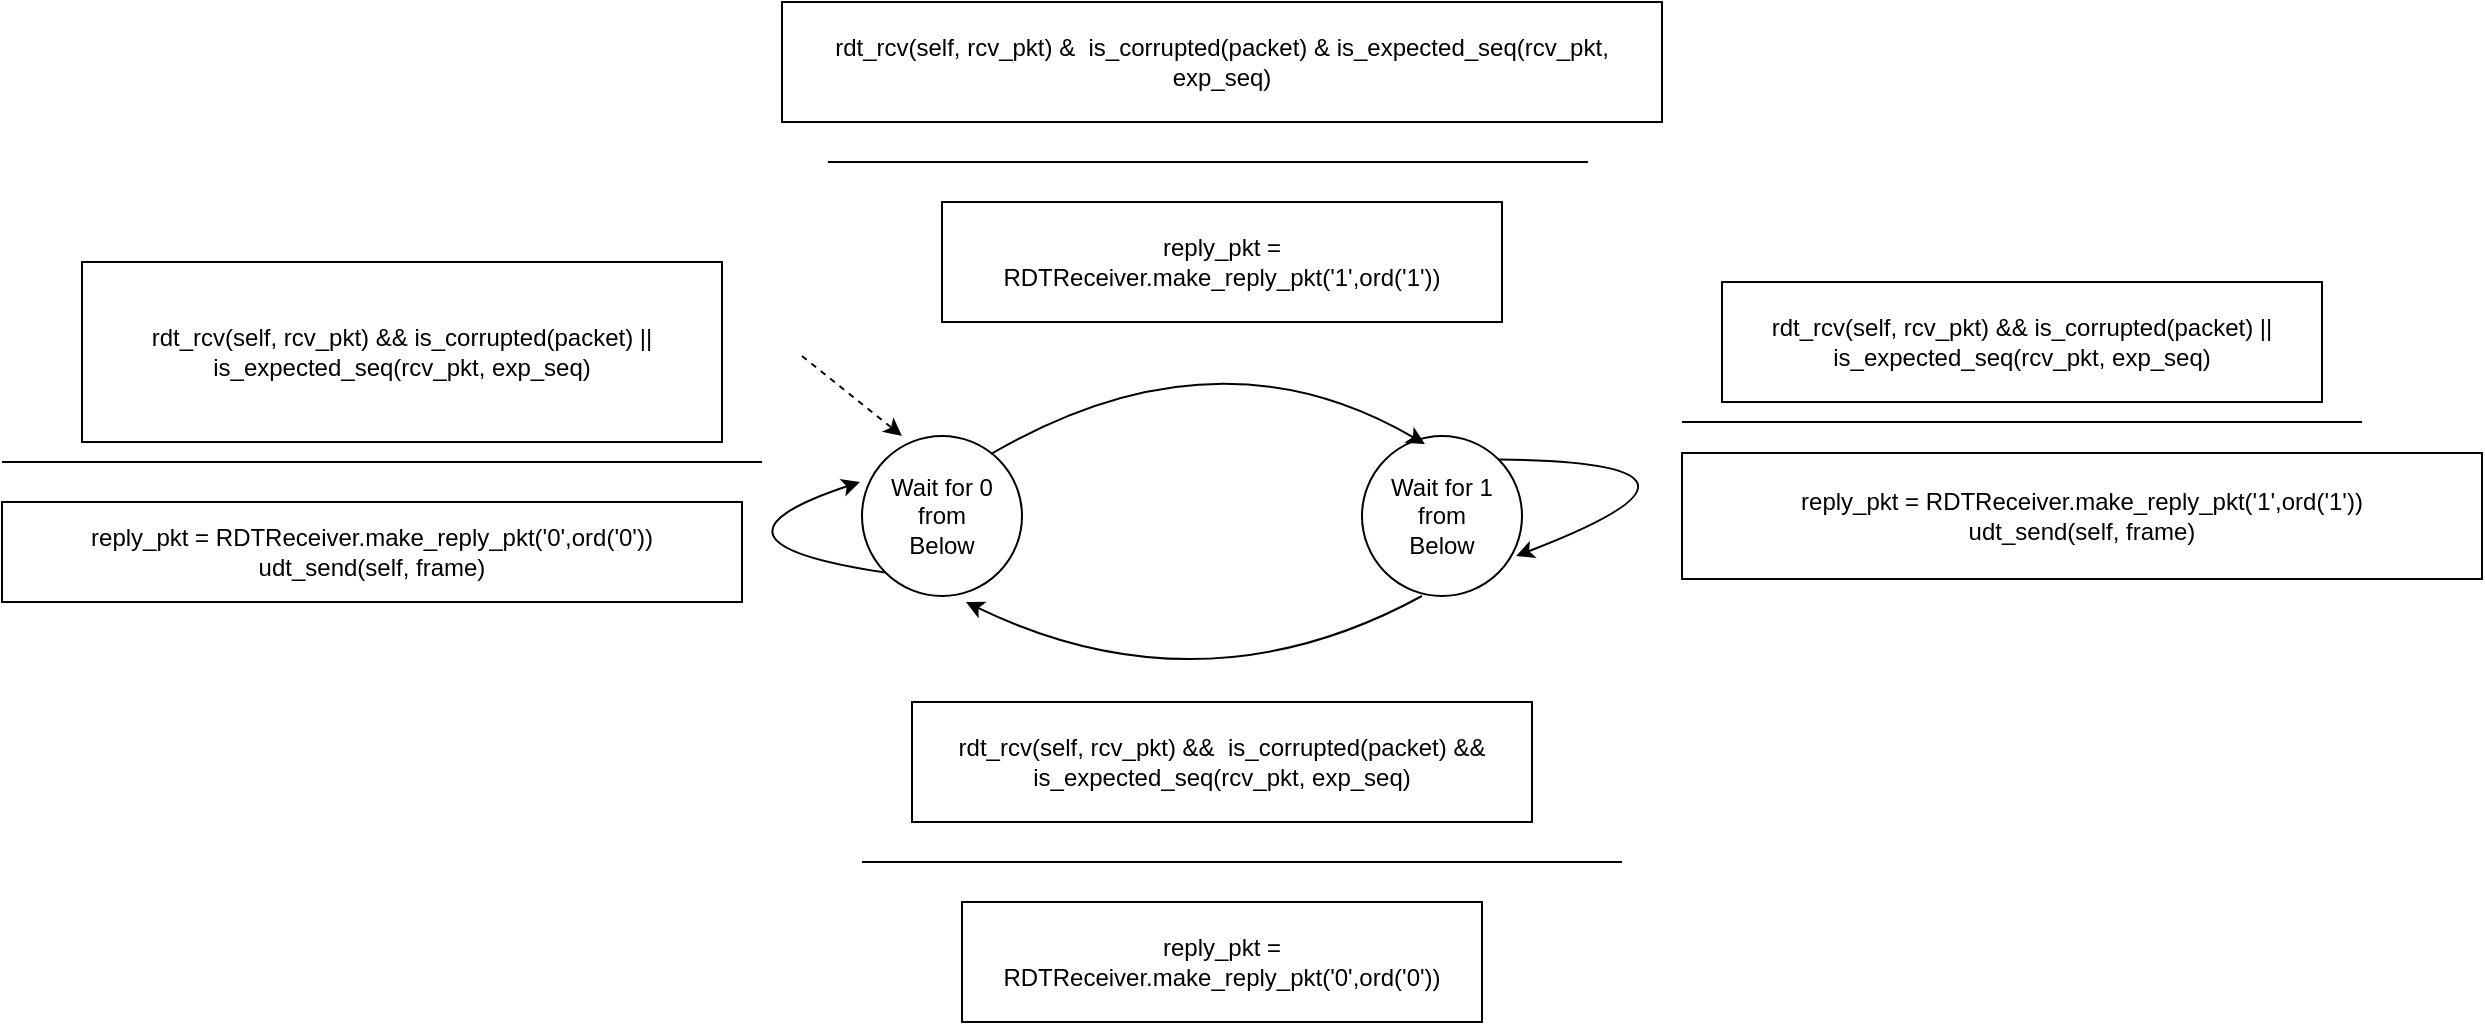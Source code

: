 <mxfile version="22.1.5" type="device">
  <diagram name="Page-1" id="P5TANpdgjcrlWcNh6cr1">
    <mxGraphModel dx="2049" dy="652" grid="1" gridSize="10" guides="1" tooltips="1" connect="1" arrows="1" fold="1" page="1" pageScale="1" pageWidth="827" pageHeight="1169" math="0" shadow="0">
      <root>
        <mxCell id="0" />
        <mxCell id="1" parent="0" />
        <mxCell id="rhCW5o9TBGKpallqe4Qa-27" value="" style="ellipse;whiteSpace=wrap;html=1;aspect=fixed;" parent="1" vertex="1">
          <mxGeometry x="250" y="217" width="80" height="80" as="geometry" />
        </mxCell>
        <mxCell id="rhCW5o9TBGKpallqe4Qa-28" value="" style="ellipse;whiteSpace=wrap;html=1;aspect=fixed;" parent="1" vertex="1">
          <mxGeometry x="500" y="217" width="80" height="80" as="geometry" />
        </mxCell>
        <mxCell id="rhCW5o9TBGKpallqe4Qa-29" value="" style="endArrow=classic;html=1;exitX=0.713;exitY=0.075;exitDx=0;exitDy=0;exitPerimeter=0;entryX=0.3;entryY=0.013;entryDx=0;entryDy=0;entryPerimeter=0;curved=1;" parent="1" edge="1">
          <mxGeometry width="50" height="50" relative="1" as="geometry">
            <mxPoint x="314.48" y="226" as="sourcePoint" />
            <mxPoint x="531.44" y="221.04" as="targetPoint" />
            <Array as="points">
              <mxPoint x="427.44" y="160" />
            </Array>
          </mxGeometry>
        </mxCell>
        <mxCell id="rhCW5o9TBGKpallqe4Qa-30" value="" style="endArrow=classic;html=1;exitX=0.375;exitY=1;exitDx=0;exitDy=0;exitPerimeter=0;entryX=0.65;entryY=1.038;entryDx=0;entryDy=0;entryPerimeter=0;curved=1;" parent="1" source="rhCW5o9TBGKpallqe4Qa-28" target="rhCW5o9TBGKpallqe4Qa-27" edge="1">
          <mxGeometry width="50" height="50" relative="1" as="geometry">
            <mxPoint x="390" y="297" as="sourcePoint" />
            <mxPoint x="440" y="247" as="targetPoint" />
            <Array as="points">
              <mxPoint x="420" y="357" />
            </Array>
          </mxGeometry>
        </mxCell>
        <mxCell id="rhCW5o9TBGKpallqe4Qa-31" value="" style="endArrow=classic;html=1;curved=1;exitX=0;exitY=1;exitDx=0;exitDy=0;" parent="1" source="rhCW5o9TBGKpallqe4Qa-27" edge="1">
          <mxGeometry width="50" height="50" relative="1" as="geometry">
            <mxPoint x="250" y="297" as="sourcePoint" />
            <mxPoint x="248.96" y="240" as="targetPoint" />
            <Array as="points">
              <mxPoint x="158.96" y="270" />
            </Array>
          </mxGeometry>
        </mxCell>
        <mxCell id="rhCW5o9TBGKpallqe4Qa-32" value="" style="endArrow=classic;html=1;exitX=1;exitY=0;exitDx=0;exitDy=0;entryX=0.963;entryY=0.75;entryDx=0;entryDy=0;entryPerimeter=0;curved=1;" parent="1" source="rhCW5o9TBGKpallqe4Qa-28" target="rhCW5o9TBGKpallqe4Qa-28" edge="1">
          <mxGeometry width="50" height="50" relative="1" as="geometry">
            <mxPoint x="610" y="250" as="sourcePoint" />
            <mxPoint x="650" y="260" as="targetPoint" />
            <Array as="points">
              <mxPoint x="700" y="230" />
            </Array>
          </mxGeometry>
        </mxCell>
        <mxCell id="rhCW5o9TBGKpallqe4Qa-33" value="Wait for 0 from Below" style="text;html=1;strokeColor=none;fillColor=none;align=center;verticalAlign=middle;whiteSpace=wrap;rounded=0;" parent="1" vertex="1">
          <mxGeometry x="260" y="242" width="60" height="30" as="geometry" />
        </mxCell>
        <mxCell id="rhCW5o9TBGKpallqe4Qa-34" value="Wait for 1 from Below" style="text;html=1;strokeColor=none;fillColor=none;align=center;verticalAlign=middle;whiteSpace=wrap;rounded=0;" parent="1" vertex="1">
          <mxGeometry x="510" y="242" width="60" height="30" as="geometry" />
        </mxCell>
        <mxCell id="rhCW5o9TBGKpallqe4Qa-35" value="" style="endArrow=classic;html=1;rounded=0;dashed=1;" parent="1" edge="1">
          <mxGeometry width="50" height="50" relative="1" as="geometry">
            <mxPoint x="220" y="177" as="sourcePoint" />
            <mxPoint x="270" y="217" as="targetPoint" />
          </mxGeometry>
        </mxCell>
        <mxCell id="Znt2Lg_zwu5WjQbYOpJ7-1" value="rdt_rcv(self, rcv_pkt) &amp;amp;&amp;nbsp;&amp;nbsp;is_corrupted(packet) &amp;amp;&amp;nbsp;is_expected_seq(rcv_pkt, exp_seq)" style="rounded=0;whiteSpace=wrap;html=1;" vertex="1" parent="1">
          <mxGeometry x="210" width="440" height="60" as="geometry" />
        </mxCell>
        <mxCell id="Znt2Lg_zwu5WjQbYOpJ7-4" value="reply_pkt = RDTReceiver.make_reply_pkt(&#39;1&#39;,ord(&#39;1&#39;))" style="rounded=0;whiteSpace=wrap;html=1;" vertex="1" parent="1">
          <mxGeometry x="290" y="100" width="280" height="60" as="geometry" />
        </mxCell>
        <mxCell id="Znt2Lg_zwu5WjQbYOpJ7-6" value="" style="endArrow=none;html=1;rounded=0;" edge="1" parent="1">
          <mxGeometry width="50" height="50" relative="1" as="geometry">
            <mxPoint x="232.96" y="80" as="sourcePoint" />
            <mxPoint x="612.96" y="80" as="targetPoint" />
            <Array as="points">
              <mxPoint x="537.96" y="80" />
            </Array>
          </mxGeometry>
        </mxCell>
        <mxCell id="Znt2Lg_zwu5WjQbYOpJ7-7" value="rdt_rcv(self, rcv_pkt) &amp;amp;&amp;amp; is_corrupted(packet) || is_expected_seq(rcv_pkt, exp_seq)" style="rounded=0;whiteSpace=wrap;html=1;" vertex="1" parent="1">
          <mxGeometry x="680" y="140" width="300" height="60" as="geometry" />
        </mxCell>
        <mxCell id="Znt2Lg_zwu5WjQbYOpJ7-8" value="" style="endArrow=none;html=1;rounded=0;" edge="1" parent="1">
          <mxGeometry width="50" height="50" relative="1" as="geometry">
            <mxPoint x="660" y="210" as="sourcePoint" />
            <mxPoint x="1000" y="210" as="targetPoint" />
            <Array as="points">
              <mxPoint x="925" y="210" />
            </Array>
          </mxGeometry>
        </mxCell>
        <mxCell id="Znt2Lg_zwu5WjQbYOpJ7-9" value="reply_pkt = RDTReceiver.make_reply_pkt(&#39;1&#39;,ord(&#39;1&#39;))&lt;br&gt;udt_send(self, frame)" style="rounded=0;whiteSpace=wrap;html=1;" vertex="1" parent="1">
          <mxGeometry x="660" y="225.5" width="400" height="63" as="geometry" />
        </mxCell>
        <mxCell id="Znt2Lg_zwu5WjQbYOpJ7-10" value="rdt_rcv(self, rcv_pkt) &amp;amp;&amp;amp;&amp;nbsp; is_corrupted(packet) &amp;amp;&amp;amp; is_expected_seq(rcv_pkt, exp_seq)" style="rounded=0;whiteSpace=wrap;html=1;" vertex="1" parent="1">
          <mxGeometry x="275" y="350" width="310" height="60" as="geometry" />
        </mxCell>
        <mxCell id="Znt2Lg_zwu5WjQbYOpJ7-11" value="" style="endArrow=none;html=1;rounded=0;" edge="1" parent="1">
          <mxGeometry width="50" height="50" relative="1" as="geometry">
            <mxPoint x="250" y="430" as="sourcePoint" />
            <mxPoint x="630" y="430" as="targetPoint" />
            <Array as="points">
              <mxPoint x="555" y="430" />
            </Array>
          </mxGeometry>
        </mxCell>
        <mxCell id="Znt2Lg_zwu5WjQbYOpJ7-12" value="rdt_rcv(self, rcv_pkt) &amp;amp;&amp;amp; is_corrupted(packet) || is_expected_seq(rcv_pkt, exp_seq)" style="rounded=0;whiteSpace=wrap;html=1;" vertex="1" parent="1">
          <mxGeometry x="-140" y="130" width="320" height="90" as="geometry" />
        </mxCell>
        <mxCell id="Znt2Lg_zwu5WjQbYOpJ7-13" value="" style="endArrow=none;html=1;rounded=0;" edge="1" parent="1">
          <mxGeometry width="50" height="50" relative="1" as="geometry">
            <mxPoint x="-180" y="230" as="sourcePoint" />
            <mxPoint x="200" y="230" as="targetPoint" />
            <Array as="points">
              <mxPoint x="125" y="230" />
            </Array>
          </mxGeometry>
        </mxCell>
        <mxCell id="Znt2Lg_zwu5WjQbYOpJ7-14" value="reply_pkt = RDTReceiver.make_reply_pkt(&#39;0&#39;,ord(&#39;0&#39;))&lt;br&gt;udt_send(self, frame)" style="rounded=0;whiteSpace=wrap;html=1;" vertex="1" parent="1">
          <mxGeometry x="-180" y="250" width="370" height="50" as="geometry" />
        </mxCell>
        <mxCell id="Znt2Lg_zwu5WjQbYOpJ7-15" value="reply_pkt = RDTReceiver.make_reply_pkt(&#39;0&#39;,ord(&#39;0&#39;))" style="rounded=0;whiteSpace=wrap;html=1;" vertex="1" parent="1">
          <mxGeometry x="300" y="450" width="260" height="60" as="geometry" />
        </mxCell>
      </root>
    </mxGraphModel>
  </diagram>
</mxfile>
